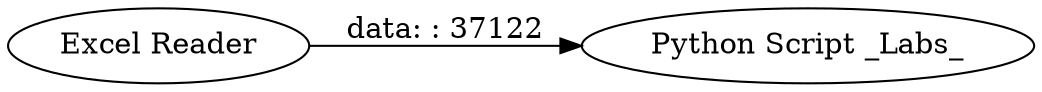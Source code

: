 digraph {
	"6307991706648185844_2" [label="Excel Reader"]
	"6307991706648185844_3" [label="Python Script _Labs_"]
	"6307991706648185844_2" -> "6307991706648185844_3" [label="data: : 37122"]
	rankdir=LR
}
